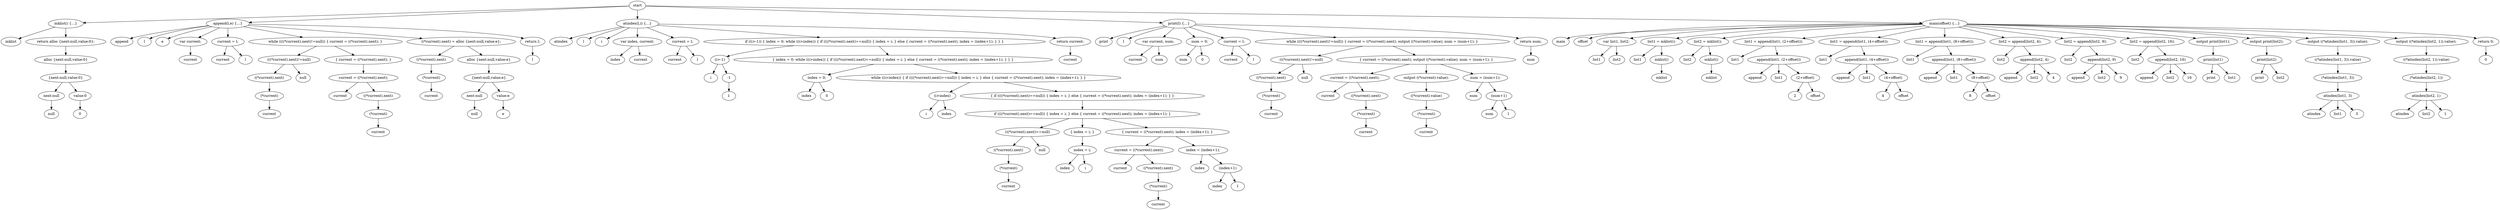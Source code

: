 digraph {
  rankdir = TB;

  "v0" [label = "start"];
  "v1" [label = "mklist() {...}"];
  "v0" -> "v1";
  "v2" [label = "mklist"];
  "v1" -> "v2";
  "v3" [label = "return alloc {next:null,value:0};"];
  "v1" -> "v3";
  "v4" [label = "alloc {next:null,value:0}"];
  "v3" -> "v4";
  "v5" [label = "{next:null,value:0}"];
  "v4" -> "v5";
  "v6" [label = "next:null"];
  "v5" -> "v6";
  "v7" [label = "null"];
  "v6" -> "v7";
  "v8" [label = "value:0"];
  "v5" -> "v8";
  "v9" [label = "0"];
  "v8" -> "v9";
  "v10" [label = "append(l,e) {...}"];
  "v0" -> "v10";
  "v11" [label = "append"];
  "v10" -> "v11";
  "v12" [label = "l"];
  "v10" -> "v12";
  "v13" [label = "e"];
  "v10" -> "v13";
  "v14" [label = "var current;"];
  "v10" -> "v14";
  "v15" [label = "current"];
  "v14" -> "v15";
  "v16" [label = "current = l;"];
  "v10" -> "v16";
  "v17" [label = "current"];
  "v16" -> "v17";
  "v18" [label = "l"];
  "v16" -> "v18";
  "v19" [label = "while ((((*current).next)!=null)) { current = ((*current).next); }"];
  "v10" -> "v19";
  "v20" [label = "(((*current).next)!=null)"];
  "v19" -> "v20";
  "v21" [label = "((*current).next)"];
  "v20" -> "v21";
  "v22" [label = "(*current)"];
  "v21" -> "v22";
  "v23" [label = "current"];
  "v22" -> "v23";
  "v24" [label = "null"];
  "v20" -> "v24";
  "v25" [label = "{ current = ((*current).next); }"];
  "v19" -> "v25";
  "v26" [label = "current = ((*current).next);"];
  "v25" -> "v26";
  "v27" [label = "current"];
  "v26" -> "v27";
  "v28" [label = "((*current).next)"];
  "v26" -> "v28";
  "v29" [label = "(*current)"];
  "v28" -> "v29";
  "v30" [label = "current"];
  "v29" -> "v30";
  "v31" [label = "((*current).next) = alloc {next:null,value:e};"];
  "v10" -> "v31";
  "v32" [label = "((*current).next)"];
  "v31" -> "v32";
  "v33" [label = "(*current)"];
  "v32" -> "v33";
  "v34" [label = "current"];
  "v33" -> "v34";
  "v35" [label = "alloc {next:null,value:e}"];
  "v31" -> "v35";
  "v36" [label = "{next:null,value:e}"];
  "v35" -> "v36";
  "v37" [label = "next:null"];
  "v36" -> "v37";
  "v38" [label = "null"];
  "v37" -> "v38";
  "v39" [label = "value:e"];
  "v36" -> "v39";
  "v40" [label = "e"];
  "v39" -> "v40";
  "v41" [label = "return l;"];
  "v10" -> "v41";
  "v42" [label = "l"];
  "v41" -> "v42";
  "v43" [label = "atindex(l,i) {...}"];
  "v0" -> "v43";
  "v44" [label = "atindex"];
  "v43" -> "v44";
  "v45" [label = "l"];
  "v43" -> "v45";
  "v46" [label = "i"];
  "v43" -> "v46";
  "v47" [label = "var index, current;"];
  "v43" -> "v47";
  "v48" [label = "index"];
  "v47" -> "v48";
  "v49" [label = "current"];
  "v47" -> "v49";
  "v50" [label = "current = l;"];
  "v43" -> "v50";
  "v51" [label = "current"];
  "v50" -> "v51";
  "v52" [label = "l"];
  "v50" -> "v52";
  "v53" [label = "if ((i>-1)) { index = 0; while ((i>index)) { if ((((*current).next)==null)) { index = i; } else { current = ((*current).next); index = (index+1); } } }"];
  "v43" -> "v53";
  "v54" [label = "(i>-1)"];
  "v53" -> "v54";
  "v55" [label = "i"];
  "v54" -> "v55";
  "v56" [label = "-1"];
  "v54" -> "v56";
  "v57" [label = "1"];
  "v56" -> "v57";
  "v58" [label = "{ index = 0; while ((i>index)) { if ((((*current).next)==null)) { index = i; } else { current = ((*current).next); index = (index+1); } } }"];
  "v53" -> "v58";
  "v59" [label = "index = 0;"];
  "v58" -> "v59";
  "v60" [label = "index"];
  "v59" -> "v60";
  "v61" [label = "0"];
  "v59" -> "v61";
  "v62" [label = "while ((i>index)) { if ((((*current).next)==null)) { index = i; } else { current = ((*current).next); index = (index+1); } }"];
  "v58" -> "v62";
  "v63" [label = "(i>index)"];
  "v62" -> "v63";
  "v64" [label = "i"];
  "v63" -> "v64";
  "v65" [label = "index"];
  "v63" -> "v65";
  "v66" [label = "{ if ((((*current).next)==null)) { index = i; } else { current = ((*current).next); index = (index+1); } }"];
  "v62" -> "v66";
  "v67" [label = "if ((((*current).next)==null)) { index = i; } else { current = ((*current).next); index = (index+1); }"];
  "v66" -> "v67";
  "v68" [label = "(((*current).next)==null)"];
  "v67" -> "v68";
  "v69" [label = "((*current).next)"];
  "v68" -> "v69";
  "v70" [label = "(*current)"];
  "v69" -> "v70";
  "v71" [label = "current"];
  "v70" -> "v71";
  "v72" [label = "null"];
  "v68" -> "v72";
  "v73" [label = "{ index = i; }"];
  "v67" -> "v73";
  "v74" [label = "index = i;"];
  "v73" -> "v74";
  "v75" [label = "index"];
  "v74" -> "v75";
  "v76" [label = "i"];
  "v74" -> "v76";
  "v77" [label = "{ current = ((*current).next); index = (index+1); }"];
  "v67" -> "v77";
  "v78" [label = "current = ((*current).next);"];
  "v77" -> "v78";
  "v79" [label = "current"];
  "v78" -> "v79";
  "v80" [label = "((*current).next)"];
  "v78" -> "v80";
  "v81" [label = "(*current)"];
  "v80" -> "v81";
  "v82" [label = "current"];
  "v81" -> "v82";
  "v83" [label = "index = (index+1);"];
  "v77" -> "v83";
  "v84" [label = "index"];
  "v83" -> "v84";
  "v85" [label = "(index+1)"];
  "v83" -> "v85";
  "v86" [label = "index"];
  "v85" -> "v86";
  "v87" [label = "1"];
  "v85" -> "v87";
  "v88" [label = "return current;"];
  "v43" -> "v88";
  "v89" [label = "current"];
  "v88" -> "v89";
  "v90" [label = "print(l) {...}"];
  "v0" -> "v90";
  "v91" [label = "print"];
  "v90" -> "v91";
  "v92" [label = "l"];
  "v90" -> "v92";
  "v93" [label = "var current, num;"];
  "v90" -> "v93";
  "v94" [label = "current"];
  "v93" -> "v94";
  "v95" [label = "num"];
  "v93" -> "v95";
  "v96" [label = "num = 0;"];
  "v90" -> "v96";
  "v97" [label = "num"];
  "v96" -> "v97";
  "v98" [label = "0"];
  "v96" -> "v98";
  "v99" [label = "current = l;"];
  "v90" -> "v99";
  "v100" [label = "current"];
  "v99" -> "v100";
  "v101" [label = "l"];
  "v99" -> "v101";
  "v102" [label = "while ((((*current).next)!=null)) { current = ((*current).next); output ((*current).value); num = (num+1); }"];
  "v90" -> "v102";
  "v103" [label = "(((*current).next)!=null)"];
  "v102" -> "v103";
  "v104" [label = "((*current).next)"];
  "v103" -> "v104";
  "v105" [label = "(*current)"];
  "v104" -> "v105";
  "v106" [label = "current"];
  "v105" -> "v106";
  "v107" [label = "null"];
  "v103" -> "v107";
  "v108" [label = "{ current = ((*current).next); output ((*current).value); num = (num+1); }"];
  "v102" -> "v108";
  "v109" [label = "current = ((*current).next);"];
  "v108" -> "v109";
  "v110" [label = "current"];
  "v109" -> "v110";
  "v111" [label = "((*current).next)"];
  "v109" -> "v111";
  "v112" [label = "(*current)"];
  "v111" -> "v112";
  "v113" [label = "current"];
  "v112" -> "v113";
  "v114" [label = "output ((*current).value);"];
  "v108" -> "v114";
  "v115" [label = "((*current).value)"];
  "v114" -> "v115";
  "v116" [label = "(*current)"];
  "v115" -> "v116";
  "v117" [label = "current"];
  "v116" -> "v117";
  "v118" [label = "num = (num+1);"];
  "v108" -> "v118";
  "v119" [label = "num"];
  "v118" -> "v119";
  "v120" [label = "(num+1)"];
  "v118" -> "v120";
  "v121" [label = "num"];
  "v120" -> "v121";
  "v122" [label = "1"];
  "v120" -> "v122";
  "v123" [label = "return num;"];
  "v90" -> "v123";
  "v124" [label = "num"];
  "v123" -> "v124";
  "v125" [label = "main(offset) {...}"];
  "v0" -> "v125";
  "v126" [label = "main"];
  "v125" -> "v126";
  "v127" [label = "offset"];
  "v125" -> "v127";
  "v128" [label = "var list1, list2;"];
  "v125" -> "v128";
  "v129" [label = "list1"];
  "v128" -> "v129";
  "v130" [label = "list2"];
  "v128" -> "v130";
  "v131" [label = "list1 = mklist();"];
  "v125" -> "v131";
  "v132" [label = "list1"];
  "v131" -> "v132";
  "v133" [label = "mklist()"];
  "v131" -> "v133";
  "v134" [label = "mklist"];
  "v133" -> "v134";
  "v135" [label = "list2 = mklist();"];
  "v125" -> "v135";
  "v136" [label = "list2"];
  "v135" -> "v136";
  "v137" [label = "mklist()"];
  "v135" -> "v137";
  "v138" [label = "mklist"];
  "v137" -> "v138";
  "v139" [label = "list1 = append(list1, (2+offset));"];
  "v125" -> "v139";
  "v140" [label = "list1"];
  "v139" -> "v140";
  "v141" [label = "append(list1, (2+offset))"];
  "v139" -> "v141";
  "v142" [label = "append"];
  "v141" -> "v142";
  "v143" [label = "list1"];
  "v141" -> "v143";
  "v144" [label = "(2+offset)"];
  "v141" -> "v144";
  "v145" [label = "2"];
  "v144" -> "v145";
  "v146" [label = "offset"];
  "v144" -> "v146";
  "v147" [label = "list1 = append(list1, (4+offset));"];
  "v125" -> "v147";
  "v148" [label = "list1"];
  "v147" -> "v148";
  "v149" [label = "append(list1, (4+offset))"];
  "v147" -> "v149";
  "v150" [label = "append"];
  "v149" -> "v150";
  "v151" [label = "list1"];
  "v149" -> "v151";
  "v152" [label = "(4+offset)"];
  "v149" -> "v152";
  "v153" [label = "4"];
  "v152" -> "v153";
  "v154" [label = "offset"];
  "v152" -> "v154";
  "v155" [label = "list1 = append(list1, (8+offset));"];
  "v125" -> "v155";
  "v156" [label = "list1"];
  "v155" -> "v156";
  "v157" [label = "append(list1, (8+offset))"];
  "v155" -> "v157";
  "v158" [label = "append"];
  "v157" -> "v158";
  "v159" [label = "list1"];
  "v157" -> "v159";
  "v160" [label = "(8+offset)"];
  "v157" -> "v160";
  "v161" [label = "8"];
  "v160" -> "v161";
  "v162" [label = "offset"];
  "v160" -> "v162";
  "v163" [label = "list2 = append(list2, 4);"];
  "v125" -> "v163";
  "v164" [label = "list2"];
  "v163" -> "v164";
  "v165" [label = "append(list2, 4)"];
  "v163" -> "v165";
  "v166" [label = "append"];
  "v165" -> "v166";
  "v167" [label = "list2"];
  "v165" -> "v167";
  "v168" [label = "4"];
  "v165" -> "v168";
  "v169" [label = "list2 = append(list2, 9);"];
  "v125" -> "v169";
  "v170" [label = "list2"];
  "v169" -> "v170";
  "v171" [label = "append(list2, 9)"];
  "v169" -> "v171";
  "v172" [label = "append"];
  "v171" -> "v172";
  "v173" [label = "list2"];
  "v171" -> "v173";
  "v174" [label = "9"];
  "v171" -> "v174";
  "v175" [label = "list2 = append(list2, 16);"];
  "v125" -> "v175";
  "v176" [label = "list2"];
  "v175" -> "v176";
  "v177" [label = "append(list2, 16)"];
  "v175" -> "v177";
  "v178" [label = "append"];
  "v177" -> "v178";
  "v179" [label = "list2"];
  "v177" -> "v179";
  "v180" [label = "16"];
  "v177" -> "v180";
  "v181" [label = "output print(list1);"];
  "v125" -> "v181";
  "v182" [label = "print(list1)"];
  "v181" -> "v182";
  "v183" [label = "print"];
  "v182" -> "v183";
  "v184" [label = "list1"];
  "v182" -> "v184";
  "v185" [label = "output print(list2);"];
  "v125" -> "v185";
  "v186" [label = "print(list2)"];
  "v185" -> "v186";
  "v187" [label = "print"];
  "v186" -> "v187";
  "v188" [label = "list2"];
  "v186" -> "v188";
  "v189" [label = "output ((*atindex(list1, 3)).value);"];
  "v125" -> "v189";
  "v190" [label = "((*atindex(list1, 3)).value)"];
  "v189" -> "v190";
  "v191" [label = "(*atindex(list1, 3))"];
  "v190" -> "v191";
  "v192" [label = "atindex(list1, 3)"];
  "v191" -> "v192";
  "v193" [label = "atindex"];
  "v192" -> "v193";
  "v194" [label = "list1"];
  "v192" -> "v194";
  "v195" [label = "3"];
  "v192" -> "v195";
  "v196" [label = "output ((*atindex(list2, 1)).value);"];
  "v125" -> "v196";
  "v197" [label = "((*atindex(list2, 1)).value)"];
  "v196" -> "v197";
  "v198" [label = "(*atindex(list2, 1))"];
  "v197" -> "v198";
  "v199" [label = "atindex(list2, 1)"];
  "v198" -> "v199";
  "v200" [label = "atindex"];
  "v199" -> "v200";
  "v201" [label = "list2"];
  "v199" -> "v201";
  "v202" [label = "1"];
  "v199" -> "v202";
  "v203" [label = "return 0;"];
  "v125" -> "v203";
  "v204" [label = "0"];
  "v203" -> "v204";
}
